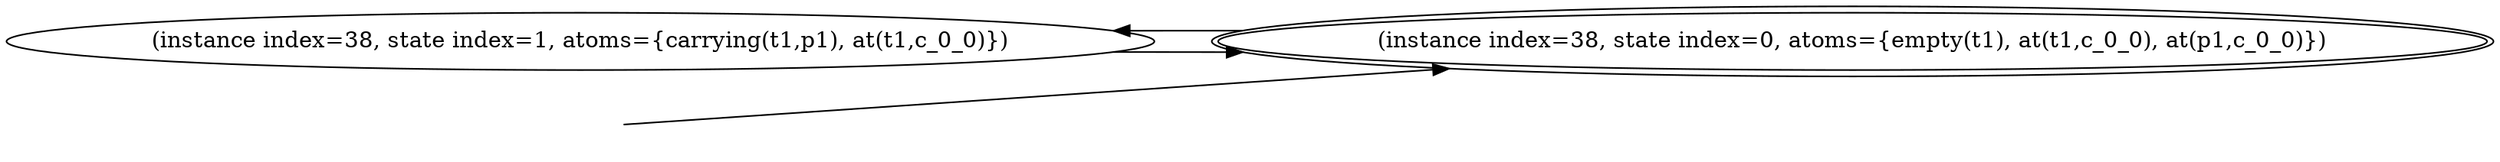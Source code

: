 digraph {
rankdir="LR"
s1[label="(instance index=38, state index=1, atoms={carrying(t1,p1), at(t1,c_0_0)})"]
s0[peripheries=2,label="(instance index=38, state index=0, atoms={empty(t1), at(t1,c_0_0), at(p1,c_0_0)})"]
Dangling [ label = "", style = invis ]
{ rank = same; Dangling }
Dangling -> s0
{ rank = same; s0}
{ rank = same; s0}
{
s1->s0
}
{
s0->s1
}
}
